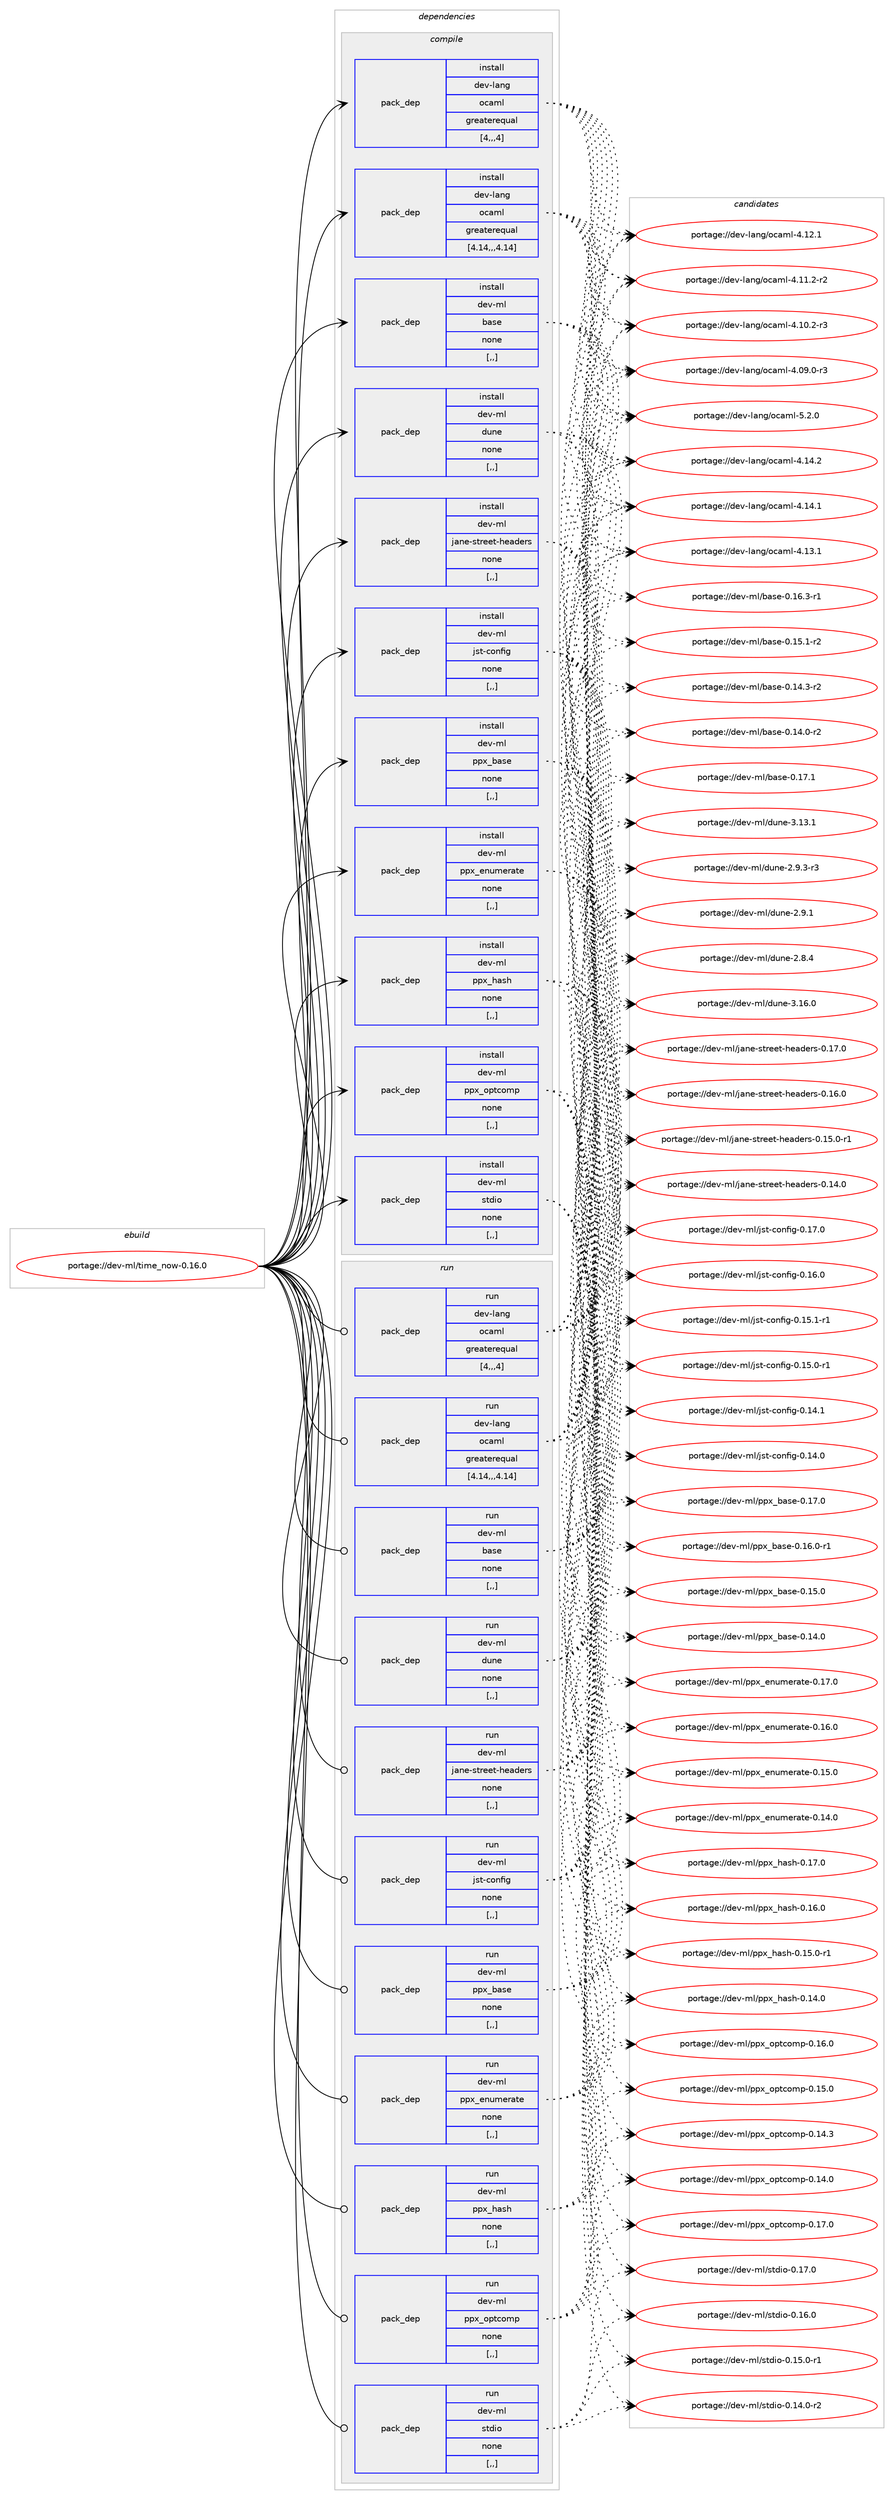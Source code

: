 digraph prolog {

# *************
# Graph options
# *************

newrank=true;
concentrate=true;
compound=true;
graph [rankdir=LR,fontname=Helvetica,fontsize=10,ranksep=1.5];#, ranksep=2.5, nodesep=0.2];
edge  [arrowhead=vee];
node  [fontname=Helvetica,fontsize=10];

# **********
# The ebuild
# **********

subgraph cluster_leftcol {
color=gray;
label=<<i>ebuild</i>>;
id [label="portage://dev-ml/time_now-0.16.0", color=red, width=4, href="../dev-ml/time_now-0.16.0.svg"];
}

# ****************
# The dependencies
# ****************

subgraph cluster_midcol {
color=gray;
label=<<i>dependencies</i>>;
subgraph cluster_compile {
fillcolor="#eeeeee";
style=filled;
label=<<i>compile</i>>;
subgraph pack454555 {
dependency619337 [label=<<TABLE BORDER="0" CELLBORDER="1" CELLSPACING="0" CELLPADDING="4" WIDTH="220"><TR><TD ROWSPAN="6" CELLPADDING="30">pack_dep</TD></TR><TR><TD WIDTH="110">install</TD></TR><TR><TD>dev-lang</TD></TR><TR><TD>ocaml</TD></TR><TR><TD>greaterequal</TD></TR><TR><TD>[4,,,4]</TD></TR></TABLE>>, shape=none, color=blue];
}
id:e -> dependency619337:w [weight=20,style="solid",arrowhead="vee"];
subgraph pack454556 {
dependency619338 [label=<<TABLE BORDER="0" CELLBORDER="1" CELLSPACING="0" CELLPADDING="4" WIDTH="220"><TR><TD ROWSPAN="6" CELLPADDING="30">pack_dep</TD></TR><TR><TD WIDTH="110">install</TD></TR><TR><TD>dev-lang</TD></TR><TR><TD>ocaml</TD></TR><TR><TD>greaterequal</TD></TR><TR><TD>[4.14,,,4.14]</TD></TR></TABLE>>, shape=none, color=blue];
}
id:e -> dependency619338:w [weight=20,style="solid",arrowhead="vee"];
subgraph pack454557 {
dependency619339 [label=<<TABLE BORDER="0" CELLBORDER="1" CELLSPACING="0" CELLPADDING="4" WIDTH="220"><TR><TD ROWSPAN="6" CELLPADDING="30">pack_dep</TD></TR><TR><TD WIDTH="110">install</TD></TR><TR><TD>dev-ml</TD></TR><TR><TD>base</TD></TR><TR><TD>none</TD></TR><TR><TD>[,,]</TD></TR></TABLE>>, shape=none, color=blue];
}
id:e -> dependency619339:w [weight=20,style="solid",arrowhead="vee"];
subgraph pack454558 {
dependency619340 [label=<<TABLE BORDER="0" CELLBORDER="1" CELLSPACING="0" CELLPADDING="4" WIDTH="220"><TR><TD ROWSPAN="6" CELLPADDING="30">pack_dep</TD></TR><TR><TD WIDTH="110">install</TD></TR><TR><TD>dev-ml</TD></TR><TR><TD>dune</TD></TR><TR><TD>none</TD></TR><TR><TD>[,,]</TD></TR></TABLE>>, shape=none, color=blue];
}
id:e -> dependency619340:w [weight=20,style="solid",arrowhead="vee"];
subgraph pack454559 {
dependency619341 [label=<<TABLE BORDER="0" CELLBORDER="1" CELLSPACING="0" CELLPADDING="4" WIDTH="220"><TR><TD ROWSPAN="6" CELLPADDING="30">pack_dep</TD></TR><TR><TD WIDTH="110">install</TD></TR><TR><TD>dev-ml</TD></TR><TR><TD>jane-street-headers</TD></TR><TR><TD>none</TD></TR><TR><TD>[,,]</TD></TR></TABLE>>, shape=none, color=blue];
}
id:e -> dependency619341:w [weight=20,style="solid",arrowhead="vee"];
subgraph pack454560 {
dependency619342 [label=<<TABLE BORDER="0" CELLBORDER="1" CELLSPACING="0" CELLPADDING="4" WIDTH="220"><TR><TD ROWSPAN="6" CELLPADDING="30">pack_dep</TD></TR><TR><TD WIDTH="110">install</TD></TR><TR><TD>dev-ml</TD></TR><TR><TD>jst-config</TD></TR><TR><TD>none</TD></TR><TR><TD>[,,]</TD></TR></TABLE>>, shape=none, color=blue];
}
id:e -> dependency619342:w [weight=20,style="solid",arrowhead="vee"];
subgraph pack454561 {
dependency619343 [label=<<TABLE BORDER="0" CELLBORDER="1" CELLSPACING="0" CELLPADDING="4" WIDTH="220"><TR><TD ROWSPAN="6" CELLPADDING="30">pack_dep</TD></TR><TR><TD WIDTH="110">install</TD></TR><TR><TD>dev-ml</TD></TR><TR><TD>ppx_base</TD></TR><TR><TD>none</TD></TR><TR><TD>[,,]</TD></TR></TABLE>>, shape=none, color=blue];
}
id:e -> dependency619343:w [weight=20,style="solid",arrowhead="vee"];
subgraph pack454562 {
dependency619344 [label=<<TABLE BORDER="0" CELLBORDER="1" CELLSPACING="0" CELLPADDING="4" WIDTH="220"><TR><TD ROWSPAN="6" CELLPADDING="30">pack_dep</TD></TR><TR><TD WIDTH="110">install</TD></TR><TR><TD>dev-ml</TD></TR><TR><TD>ppx_enumerate</TD></TR><TR><TD>none</TD></TR><TR><TD>[,,]</TD></TR></TABLE>>, shape=none, color=blue];
}
id:e -> dependency619344:w [weight=20,style="solid",arrowhead="vee"];
subgraph pack454563 {
dependency619345 [label=<<TABLE BORDER="0" CELLBORDER="1" CELLSPACING="0" CELLPADDING="4" WIDTH="220"><TR><TD ROWSPAN="6" CELLPADDING="30">pack_dep</TD></TR><TR><TD WIDTH="110">install</TD></TR><TR><TD>dev-ml</TD></TR><TR><TD>ppx_hash</TD></TR><TR><TD>none</TD></TR><TR><TD>[,,]</TD></TR></TABLE>>, shape=none, color=blue];
}
id:e -> dependency619345:w [weight=20,style="solid",arrowhead="vee"];
subgraph pack454564 {
dependency619346 [label=<<TABLE BORDER="0" CELLBORDER="1" CELLSPACING="0" CELLPADDING="4" WIDTH="220"><TR><TD ROWSPAN="6" CELLPADDING="30">pack_dep</TD></TR><TR><TD WIDTH="110">install</TD></TR><TR><TD>dev-ml</TD></TR><TR><TD>ppx_optcomp</TD></TR><TR><TD>none</TD></TR><TR><TD>[,,]</TD></TR></TABLE>>, shape=none, color=blue];
}
id:e -> dependency619346:w [weight=20,style="solid",arrowhead="vee"];
subgraph pack454565 {
dependency619347 [label=<<TABLE BORDER="0" CELLBORDER="1" CELLSPACING="0" CELLPADDING="4" WIDTH="220"><TR><TD ROWSPAN="6" CELLPADDING="30">pack_dep</TD></TR><TR><TD WIDTH="110">install</TD></TR><TR><TD>dev-ml</TD></TR><TR><TD>stdio</TD></TR><TR><TD>none</TD></TR><TR><TD>[,,]</TD></TR></TABLE>>, shape=none, color=blue];
}
id:e -> dependency619347:w [weight=20,style="solid",arrowhead="vee"];
}
subgraph cluster_compileandrun {
fillcolor="#eeeeee";
style=filled;
label=<<i>compile and run</i>>;
}
subgraph cluster_run {
fillcolor="#eeeeee";
style=filled;
label=<<i>run</i>>;
subgraph pack454566 {
dependency619348 [label=<<TABLE BORDER="0" CELLBORDER="1" CELLSPACING="0" CELLPADDING="4" WIDTH="220"><TR><TD ROWSPAN="6" CELLPADDING="30">pack_dep</TD></TR><TR><TD WIDTH="110">run</TD></TR><TR><TD>dev-lang</TD></TR><TR><TD>ocaml</TD></TR><TR><TD>greaterequal</TD></TR><TR><TD>[4,,,4]</TD></TR></TABLE>>, shape=none, color=blue];
}
id:e -> dependency619348:w [weight=20,style="solid",arrowhead="odot"];
subgraph pack454567 {
dependency619349 [label=<<TABLE BORDER="0" CELLBORDER="1" CELLSPACING="0" CELLPADDING="4" WIDTH="220"><TR><TD ROWSPAN="6" CELLPADDING="30">pack_dep</TD></TR><TR><TD WIDTH="110">run</TD></TR><TR><TD>dev-lang</TD></TR><TR><TD>ocaml</TD></TR><TR><TD>greaterequal</TD></TR><TR><TD>[4.14,,,4.14]</TD></TR></TABLE>>, shape=none, color=blue];
}
id:e -> dependency619349:w [weight=20,style="solid",arrowhead="odot"];
subgraph pack454568 {
dependency619350 [label=<<TABLE BORDER="0" CELLBORDER="1" CELLSPACING="0" CELLPADDING="4" WIDTH="220"><TR><TD ROWSPAN="6" CELLPADDING="30">pack_dep</TD></TR><TR><TD WIDTH="110">run</TD></TR><TR><TD>dev-ml</TD></TR><TR><TD>base</TD></TR><TR><TD>none</TD></TR><TR><TD>[,,]</TD></TR></TABLE>>, shape=none, color=blue];
}
id:e -> dependency619350:w [weight=20,style="solid",arrowhead="odot"];
subgraph pack454569 {
dependency619351 [label=<<TABLE BORDER="0" CELLBORDER="1" CELLSPACING="0" CELLPADDING="4" WIDTH="220"><TR><TD ROWSPAN="6" CELLPADDING="30">pack_dep</TD></TR><TR><TD WIDTH="110">run</TD></TR><TR><TD>dev-ml</TD></TR><TR><TD>dune</TD></TR><TR><TD>none</TD></TR><TR><TD>[,,]</TD></TR></TABLE>>, shape=none, color=blue];
}
id:e -> dependency619351:w [weight=20,style="solid",arrowhead="odot"];
subgraph pack454570 {
dependency619352 [label=<<TABLE BORDER="0" CELLBORDER="1" CELLSPACING="0" CELLPADDING="4" WIDTH="220"><TR><TD ROWSPAN="6" CELLPADDING="30">pack_dep</TD></TR><TR><TD WIDTH="110">run</TD></TR><TR><TD>dev-ml</TD></TR><TR><TD>jane-street-headers</TD></TR><TR><TD>none</TD></TR><TR><TD>[,,]</TD></TR></TABLE>>, shape=none, color=blue];
}
id:e -> dependency619352:w [weight=20,style="solid",arrowhead="odot"];
subgraph pack454571 {
dependency619353 [label=<<TABLE BORDER="0" CELLBORDER="1" CELLSPACING="0" CELLPADDING="4" WIDTH="220"><TR><TD ROWSPAN="6" CELLPADDING="30">pack_dep</TD></TR><TR><TD WIDTH="110">run</TD></TR><TR><TD>dev-ml</TD></TR><TR><TD>jst-config</TD></TR><TR><TD>none</TD></TR><TR><TD>[,,]</TD></TR></TABLE>>, shape=none, color=blue];
}
id:e -> dependency619353:w [weight=20,style="solid",arrowhead="odot"];
subgraph pack454572 {
dependency619354 [label=<<TABLE BORDER="0" CELLBORDER="1" CELLSPACING="0" CELLPADDING="4" WIDTH="220"><TR><TD ROWSPAN="6" CELLPADDING="30">pack_dep</TD></TR><TR><TD WIDTH="110">run</TD></TR><TR><TD>dev-ml</TD></TR><TR><TD>ppx_base</TD></TR><TR><TD>none</TD></TR><TR><TD>[,,]</TD></TR></TABLE>>, shape=none, color=blue];
}
id:e -> dependency619354:w [weight=20,style="solid",arrowhead="odot"];
subgraph pack454573 {
dependency619355 [label=<<TABLE BORDER="0" CELLBORDER="1" CELLSPACING="0" CELLPADDING="4" WIDTH="220"><TR><TD ROWSPAN="6" CELLPADDING="30">pack_dep</TD></TR><TR><TD WIDTH="110">run</TD></TR><TR><TD>dev-ml</TD></TR><TR><TD>ppx_enumerate</TD></TR><TR><TD>none</TD></TR><TR><TD>[,,]</TD></TR></TABLE>>, shape=none, color=blue];
}
id:e -> dependency619355:w [weight=20,style="solid",arrowhead="odot"];
subgraph pack454574 {
dependency619356 [label=<<TABLE BORDER="0" CELLBORDER="1" CELLSPACING="0" CELLPADDING="4" WIDTH="220"><TR><TD ROWSPAN="6" CELLPADDING="30">pack_dep</TD></TR><TR><TD WIDTH="110">run</TD></TR><TR><TD>dev-ml</TD></TR><TR><TD>ppx_hash</TD></TR><TR><TD>none</TD></TR><TR><TD>[,,]</TD></TR></TABLE>>, shape=none, color=blue];
}
id:e -> dependency619356:w [weight=20,style="solid",arrowhead="odot"];
subgraph pack454575 {
dependency619357 [label=<<TABLE BORDER="0" CELLBORDER="1" CELLSPACING="0" CELLPADDING="4" WIDTH="220"><TR><TD ROWSPAN="6" CELLPADDING="30">pack_dep</TD></TR><TR><TD WIDTH="110">run</TD></TR><TR><TD>dev-ml</TD></TR><TR><TD>ppx_optcomp</TD></TR><TR><TD>none</TD></TR><TR><TD>[,,]</TD></TR></TABLE>>, shape=none, color=blue];
}
id:e -> dependency619357:w [weight=20,style="solid",arrowhead="odot"];
subgraph pack454576 {
dependency619358 [label=<<TABLE BORDER="0" CELLBORDER="1" CELLSPACING="0" CELLPADDING="4" WIDTH="220"><TR><TD ROWSPAN="6" CELLPADDING="30">pack_dep</TD></TR><TR><TD WIDTH="110">run</TD></TR><TR><TD>dev-ml</TD></TR><TR><TD>stdio</TD></TR><TR><TD>none</TD></TR><TR><TD>[,,]</TD></TR></TABLE>>, shape=none, color=blue];
}
id:e -> dependency619358:w [weight=20,style="solid",arrowhead="odot"];
}
}

# **************
# The candidates
# **************

subgraph cluster_choices {
rank=same;
color=gray;
label=<<i>candidates</i>>;

subgraph choice454555 {
color=black;
nodesep=1;
choice1001011184510897110103471119997109108455346504648 [label="portage://dev-lang/ocaml-5.2.0", color=red, width=4,href="../dev-lang/ocaml-5.2.0.svg"];
choice100101118451089711010347111999710910845524649524650 [label="portage://dev-lang/ocaml-4.14.2", color=red, width=4,href="../dev-lang/ocaml-4.14.2.svg"];
choice100101118451089711010347111999710910845524649524649 [label="portage://dev-lang/ocaml-4.14.1", color=red, width=4,href="../dev-lang/ocaml-4.14.1.svg"];
choice100101118451089711010347111999710910845524649514649 [label="portage://dev-lang/ocaml-4.13.1", color=red, width=4,href="../dev-lang/ocaml-4.13.1.svg"];
choice100101118451089711010347111999710910845524649504649 [label="portage://dev-lang/ocaml-4.12.1", color=red, width=4,href="../dev-lang/ocaml-4.12.1.svg"];
choice1001011184510897110103471119997109108455246494946504511450 [label="portage://dev-lang/ocaml-4.11.2-r2", color=red, width=4,href="../dev-lang/ocaml-4.11.2-r2.svg"];
choice1001011184510897110103471119997109108455246494846504511451 [label="portage://dev-lang/ocaml-4.10.2-r3", color=red, width=4,href="../dev-lang/ocaml-4.10.2-r3.svg"];
choice1001011184510897110103471119997109108455246485746484511451 [label="portage://dev-lang/ocaml-4.09.0-r3", color=red, width=4,href="../dev-lang/ocaml-4.09.0-r3.svg"];
dependency619337:e -> choice1001011184510897110103471119997109108455346504648:w [style=dotted,weight="100"];
dependency619337:e -> choice100101118451089711010347111999710910845524649524650:w [style=dotted,weight="100"];
dependency619337:e -> choice100101118451089711010347111999710910845524649524649:w [style=dotted,weight="100"];
dependency619337:e -> choice100101118451089711010347111999710910845524649514649:w [style=dotted,weight="100"];
dependency619337:e -> choice100101118451089711010347111999710910845524649504649:w [style=dotted,weight="100"];
dependency619337:e -> choice1001011184510897110103471119997109108455246494946504511450:w [style=dotted,weight="100"];
dependency619337:e -> choice1001011184510897110103471119997109108455246494846504511451:w [style=dotted,weight="100"];
dependency619337:e -> choice1001011184510897110103471119997109108455246485746484511451:w [style=dotted,weight="100"];
}
subgraph choice454556 {
color=black;
nodesep=1;
choice1001011184510897110103471119997109108455346504648 [label="portage://dev-lang/ocaml-5.2.0", color=red, width=4,href="../dev-lang/ocaml-5.2.0.svg"];
choice100101118451089711010347111999710910845524649524650 [label="portage://dev-lang/ocaml-4.14.2", color=red, width=4,href="../dev-lang/ocaml-4.14.2.svg"];
choice100101118451089711010347111999710910845524649524649 [label="portage://dev-lang/ocaml-4.14.1", color=red, width=4,href="../dev-lang/ocaml-4.14.1.svg"];
choice100101118451089711010347111999710910845524649514649 [label="portage://dev-lang/ocaml-4.13.1", color=red, width=4,href="../dev-lang/ocaml-4.13.1.svg"];
choice100101118451089711010347111999710910845524649504649 [label="portage://dev-lang/ocaml-4.12.1", color=red, width=4,href="../dev-lang/ocaml-4.12.1.svg"];
choice1001011184510897110103471119997109108455246494946504511450 [label="portage://dev-lang/ocaml-4.11.2-r2", color=red, width=4,href="../dev-lang/ocaml-4.11.2-r2.svg"];
choice1001011184510897110103471119997109108455246494846504511451 [label="portage://dev-lang/ocaml-4.10.2-r3", color=red, width=4,href="../dev-lang/ocaml-4.10.2-r3.svg"];
choice1001011184510897110103471119997109108455246485746484511451 [label="portage://dev-lang/ocaml-4.09.0-r3", color=red, width=4,href="../dev-lang/ocaml-4.09.0-r3.svg"];
dependency619338:e -> choice1001011184510897110103471119997109108455346504648:w [style=dotted,weight="100"];
dependency619338:e -> choice100101118451089711010347111999710910845524649524650:w [style=dotted,weight="100"];
dependency619338:e -> choice100101118451089711010347111999710910845524649524649:w [style=dotted,weight="100"];
dependency619338:e -> choice100101118451089711010347111999710910845524649514649:w [style=dotted,weight="100"];
dependency619338:e -> choice100101118451089711010347111999710910845524649504649:w [style=dotted,weight="100"];
dependency619338:e -> choice1001011184510897110103471119997109108455246494946504511450:w [style=dotted,weight="100"];
dependency619338:e -> choice1001011184510897110103471119997109108455246494846504511451:w [style=dotted,weight="100"];
dependency619338:e -> choice1001011184510897110103471119997109108455246485746484511451:w [style=dotted,weight="100"];
}
subgraph choice454557 {
color=black;
nodesep=1;
choice1001011184510910847989711510145484649554649 [label="portage://dev-ml/base-0.17.1", color=red, width=4,href="../dev-ml/base-0.17.1.svg"];
choice10010111845109108479897115101454846495446514511449 [label="portage://dev-ml/base-0.16.3-r1", color=red, width=4,href="../dev-ml/base-0.16.3-r1.svg"];
choice10010111845109108479897115101454846495346494511450 [label="portage://dev-ml/base-0.15.1-r2", color=red, width=4,href="../dev-ml/base-0.15.1-r2.svg"];
choice10010111845109108479897115101454846495246514511450 [label="portage://dev-ml/base-0.14.3-r2", color=red, width=4,href="../dev-ml/base-0.14.3-r2.svg"];
choice10010111845109108479897115101454846495246484511450 [label="portage://dev-ml/base-0.14.0-r2", color=red, width=4,href="../dev-ml/base-0.14.0-r2.svg"];
dependency619339:e -> choice1001011184510910847989711510145484649554649:w [style=dotted,weight="100"];
dependency619339:e -> choice10010111845109108479897115101454846495446514511449:w [style=dotted,weight="100"];
dependency619339:e -> choice10010111845109108479897115101454846495346494511450:w [style=dotted,weight="100"];
dependency619339:e -> choice10010111845109108479897115101454846495246514511450:w [style=dotted,weight="100"];
dependency619339:e -> choice10010111845109108479897115101454846495246484511450:w [style=dotted,weight="100"];
}
subgraph choice454558 {
color=black;
nodesep=1;
choice100101118451091084710011711010145514649544648 [label="portage://dev-ml/dune-3.16.0", color=red, width=4,href="../dev-ml/dune-3.16.0.svg"];
choice100101118451091084710011711010145514649514649 [label="portage://dev-ml/dune-3.13.1", color=red, width=4,href="../dev-ml/dune-3.13.1.svg"];
choice10010111845109108471001171101014550465746514511451 [label="portage://dev-ml/dune-2.9.3-r3", color=red, width=4,href="../dev-ml/dune-2.9.3-r3.svg"];
choice1001011184510910847100117110101455046574649 [label="portage://dev-ml/dune-2.9.1", color=red, width=4,href="../dev-ml/dune-2.9.1.svg"];
choice1001011184510910847100117110101455046564652 [label="portage://dev-ml/dune-2.8.4", color=red, width=4,href="../dev-ml/dune-2.8.4.svg"];
dependency619340:e -> choice100101118451091084710011711010145514649544648:w [style=dotted,weight="100"];
dependency619340:e -> choice100101118451091084710011711010145514649514649:w [style=dotted,weight="100"];
dependency619340:e -> choice10010111845109108471001171101014550465746514511451:w [style=dotted,weight="100"];
dependency619340:e -> choice1001011184510910847100117110101455046574649:w [style=dotted,weight="100"];
dependency619340:e -> choice1001011184510910847100117110101455046564652:w [style=dotted,weight="100"];
}
subgraph choice454559 {
color=black;
nodesep=1;
choice10010111845109108471069711010145115116114101101116451041019710010111411545484649554648 [label="portage://dev-ml/jane-street-headers-0.17.0", color=red, width=4,href="../dev-ml/jane-street-headers-0.17.0.svg"];
choice10010111845109108471069711010145115116114101101116451041019710010111411545484649544648 [label="portage://dev-ml/jane-street-headers-0.16.0", color=red, width=4,href="../dev-ml/jane-street-headers-0.16.0.svg"];
choice100101118451091084710697110101451151161141011011164510410197100101114115454846495346484511449 [label="portage://dev-ml/jane-street-headers-0.15.0-r1", color=red, width=4,href="../dev-ml/jane-street-headers-0.15.0-r1.svg"];
choice10010111845109108471069711010145115116114101101116451041019710010111411545484649524648 [label="portage://dev-ml/jane-street-headers-0.14.0", color=red, width=4,href="../dev-ml/jane-street-headers-0.14.0.svg"];
dependency619341:e -> choice10010111845109108471069711010145115116114101101116451041019710010111411545484649554648:w [style=dotted,weight="100"];
dependency619341:e -> choice10010111845109108471069711010145115116114101101116451041019710010111411545484649544648:w [style=dotted,weight="100"];
dependency619341:e -> choice100101118451091084710697110101451151161141011011164510410197100101114115454846495346484511449:w [style=dotted,weight="100"];
dependency619341:e -> choice10010111845109108471069711010145115116114101101116451041019710010111411545484649524648:w [style=dotted,weight="100"];
}
subgraph choice454560 {
color=black;
nodesep=1;
choice1001011184510910847106115116459911111010210510345484649554648 [label="portage://dev-ml/jst-config-0.17.0", color=red, width=4,href="../dev-ml/jst-config-0.17.0.svg"];
choice1001011184510910847106115116459911111010210510345484649544648 [label="portage://dev-ml/jst-config-0.16.0", color=red, width=4,href="../dev-ml/jst-config-0.16.0.svg"];
choice10010111845109108471061151164599111110102105103454846495346494511449 [label="portage://dev-ml/jst-config-0.15.1-r1", color=red, width=4,href="../dev-ml/jst-config-0.15.1-r1.svg"];
choice10010111845109108471061151164599111110102105103454846495346484511449 [label="portage://dev-ml/jst-config-0.15.0-r1", color=red, width=4,href="../dev-ml/jst-config-0.15.0-r1.svg"];
choice1001011184510910847106115116459911111010210510345484649524649 [label="portage://dev-ml/jst-config-0.14.1", color=red, width=4,href="../dev-ml/jst-config-0.14.1.svg"];
choice1001011184510910847106115116459911111010210510345484649524648 [label="portage://dev-ml/jst-config-0.14.0", color=red, width=4,href="../dev-ml/jst-config-0.14.0.svg"];
dependency619342:e -> choice1001011184510910847106115116459911111010210510345484649554648:w [style=dotted,weight="100"];
dependency619342:e -> choice1001011184510910847106115116459911111010210510345484649544648:w [style=dotted,weight="100"];
dependency619342:e -> choice10010111845109108471061151164599111110102105103454846495346494511449:w [style=dotted,weight="100"];
dependency619342:e -> choice10010111845109108471061151164599111110102105103454846495346484511449:w [style=dotted,weight="100"];
dependency619342:e -> choice1001011184510910847106115116459911111010210510345484649524649:w [style=dotted,weight="100"];
dependency619342:e -> choice1001011184510910847106115116459911111010210510345484649524648:w [style=dotted,weight="100"];
}
subgraph choice454561 {
color=black;
nodesep=1;
choice100101118451091084711211212095989711510145484649554648 [label="portage://dev-ml/ppx_base-0.17.0", color=red, width=4,href="../dev-ml/ppx_base-0.17.0.svg"];
choice1001011184510910847112112120959897115101454846495446484511449 [label="portage://dev-ml/ppx_base-0.16.0-r1", color=red, width=4,href="../dev-ml/ppx_base-0.16.0-r1.svg"];
choice100101118451091084711211212095989711510145484649534648 [label="portage://dev-ml/ppx_base-0.15.0", color=red, width=4,href="../dev-ml/ppx_base-0.15.0.svg"];
choice100101118451091084711211212095989711510145484649524648 [label="portage://dev-ml/ppx_base-0.14.0", color=red, width=4,href="../dev-ml/ppx_base-0.14.0.svg"];
dependency619343:e -> choice100101118451091084711211212095989711510145484649554648:w [style=dotted,weight="100"];
dependency619343:e -> choice1001011184510910847112112120959897115101454846495446484511449:w [style=dotted,weight="100"];
dependency619343:e -> choice100101118451091084711211212095989711510145484649534648:w [style=dotted,weight="100"];
dependency619343:e -> choice100101118451091084711211212095989711510145484649524648:w [style=dotted,weight="100"];
}
subgraph choice454562 {
color=black;
nodesep=1;
choice1001011184510910847112112120951011101171091011149711610145484649554648 [label="portage://dev-ml/ppx_enumerate-0.17.0", color=red, width=4,href="../dev-ml/ppx_enumerate-0.17.0.svg"];
choice1001011184510910847112112120951011101171091011149711610145484649544648 [label="portage://dev-ml/ppx_enumerate-0.16.0", color=red, width=4,href="../dev-ml/ppx_enumerate-0.16.0.svg"];
choice1001011184510910847112112120951011101171091011149711610145484649534648 [label="portage://dev-ml/ppx_enumerate-0.15.0", color=red, width=4,href="../dev-ml/ppx_enumerate-0.15.0.svg"];
choice1001011184510910847112112120951011101171091011149711610145484649524648 [label="portage://dev-ml/ppx_enumerate-0.14.0", color=red, width=4,href="../dev-ml/ppx_enumerate-0.14.0.svg"];
dependency619344:e -> choice1001011184510910847112112120951011101171091011149711610145484649554648:w [style=dotted,weight="100"];
dependency619344:e -> choice1001011184510910847112112120951011101171091011149711610145484649544648:w [style=dotted,weight="100"];
dependency619344:e -> choice1001011184510910847112112120951011101171091011149711610145484649534648:w [style=dotted,weight="100"];
dependency619344:e -> choice1001011184510910847112112120951011101171091011149711610145484649524648:w [style=dotted,weight="100"];
}
subgraph choice454563 {
color=black;
nodesep=1;
choice1001011184510910847112112120951049711510445484649554648 [label="portage://dev-ml/ppx_hash-0.17.0", color=red, width=4,href="../dev-ml/ppx_hash-0.17.0.svg"];
choice1001011184510910847112112120951049711510445484649544648 [label="portage://dev-ml/ppx_hash-0.16.0", color=red, width=4,href="../dev-ml/ppx_hash-0.16.0.svg"];
choice10010111845109108471121121209510497115104454846495346484511449 [label="portage://dev-ml/ppx_hash-0.15.0-r1", color=red, width=4,href="../dev-ml/ppx_hash-0.15.0-r1.svg"];
choice1001011184510910847112112120951049711510445484649524648 [label="portage://dev-ml/ppx_hash-0.14.0", color=red, width=4,href="../dev-ml/ppx_hash-0.14.0.svg"];
dependency619345:e -> choice1001011184510910847112112120951049711510445484649554648:w [style=dotted,weight="100"];
dependency619345:e -> choice1001011184510910847112112120951049711510445484649544648:w [style=dotted,weight="100"];
dependency619345:e -> choice10010111845109108471121121209510497115104454846495346484511449:w [style=dotted,weight="100"];
dependency619345:e -> choice1001011184510910847112112120951049711510445484649524648:w [style=dotted,weight="100"];
}
subgraph choice454564 {
color=black;
nodesep=1;
choice1001011184510910847112112120951111121169911110911245484649554648 [label="portage://dev-ml/ppx_optcomp-0.17.0", color=red, width=4,href="../dev-ml/ppx_optcomp-0.17.0.svg"];
choice1001011184510910847112112120951111121169911110911245484649544648 [label="portage://dev-ml/ppx_optcomp-0.16.0", color=red, width=4,href="../dev-ml/ppx_optcomp-0.16.0.svg"];
choice1001011184510910847112112120951111121169911110911245484649534648 [label="portage://dev-ml/ppx_optcomp-0.15.0", color=red, width=4,href="../dev-ml/ppx_optcomp-0.15.0.svg"];
choice1001011184510910847112112120951111121169911110911245484649524651 [label="portage://dev-ml/ppx_optcomp-0.14.3", color=red, width=4,href="../dev-ml/ppx_optcomp-0.14.3.svg"];
choice1001011184510910847112112120951111121169911110911245484649524648 [label="portage://dev-ml/ppx_optcomp-0.14.0", color=red, width=4,href="../dev-ml/ppx_optcomp-0.14.0.svg"];
dependency619346:e -> choice1001011184510910847112112120951111121169911110911245484649554648:w [style=dotted,weight="100"];
dependency619346:e -> choice1001011184510910847112112120951111121169911110911245484649544648:w [style=dotted,weight="100"];
dependency619346:e -> choice1001011184510910847112112120951111121169911110911245484649534648:w [style=dotted,weight="100"];
dependency619346:e -> choice1001011184510910847112112120951111121169911110911245484649524651:w [style=dotted,weight="100"];
dependency619346:e -> choice1001011184510910847112112120951111121169911110911245484649524648:w [style=dotted,weight="100"];
}
subgraph choice454565 {
color=black;
nodesep=1;
choice100101118451091084711511610010511145484649554648 [label="portage://dev-ml/stdio-0.17.0", color=red, width=4,href="../dev-ml/stdio-0.17.0.svg"];
choice100101118451091084711511610010511145484649544648 [label="portage://dev-ml/stdio-0.16.0", color=red, width=4,href="../dev-ml/stdio-0.16.0.svg"];
choice1001011184510910847115116100105111454846495346484511449 [label="portage://dev-ml/stdio-0.15.0-r1", color=red, width=4,href="../dev-ml/stdio-0.15.0-r1.svg"];
choice1001011184510910847115116100105111454846495246484511450 [label="portage://dev-ml/stdio-0.14.0-r2", color=red, width=4,href="../dev-ml/stdio-0.14.0-r2.svg"];
dependency619347:e -> choice100101118451091084711511610010511145484649554648:w [style=dotted,weight="100"];
dependency619347:e -> choice100101118451091084711511610010511145484649544648:w [style=dotted,weight="100"];
dependency619347:e -> choice1001011184510910847115116100105111454846495346484511449:w [style=dotted,weight="100"];
dependency619347:e -> choice1001011184510910847115116100105111454846495246484511450:w [style=dotted,weight="100"];
}
subgraph choice454566 {
color=black;
nodesep=1;
choice1001011184510897110103471119997109108455346504648 [label="portage://dev-lang/ocaml-5.2.0", color=red, width=4,href="../dev-lang/ocaml-5.2.0.svg"];
choice100101118451089711010347111999710910845524649524650 [label="portage://dev-lang/ocaml-4.14.2", color=red, width=4,href="../dev-lang/ocaml-4.14.2.svg"];
choice100101118451089711010347111999710910845524649524649 [label="portage://dev-lang/ocaml-4.14.1", color=red, width=4,href="../dev-lang/ocaml-4.14.1.svg"];
choice100101118451089711010347111999710910845524649514649 [label="portage://dev-lang/ocaml-4.13.1", color=red, width=4,href="../dev-lang/ocaml-4.13.1.svg"];
choice100101118451089711010347111999710910845524649504649 [label="portage://dev-lang/ocaml-4.12.1", color=red, width=4,href="../dev-lang/ocaml-4.12.1.svg"];
choice1001011184510897110103471119997109108455246494946504511450 [label="portage://dev-lang/ocaml-4.11.2-r2", color=red, width=4,href="../dev-lang/ocaml-4.11.2-r2.svg"];
choice1001011184510897110103471119997109108455246494846504511451 [label="portage://dev-lang/ocaml-4.10.2-r3", color=red, width=4,href="../dev-lang/ocaml-4.10.2-r3.svg"];
choice1001011184510897110103471119997109108455246485746484511451 [label="portage://dev-lang/ocaml-4.09.0-r3", color=red, width=4,href="../dev-lang/ocaml-4.09.0-r3.svg"];
dependency619348:e -> choice1001011184510897110103471119997109108455346504648:w [style=dotted,weight="100"];
dependency619348:e -> choice100101118451089711010347111999710910845524649524650:w [style=dotted,weight="100"];
dependency619348:e -> choice100101118451089711010347111999710910845524649524649:w [style=dotted,weight="100"];
dependency619348:e -> choice100101118451089711010347111999710910845524649514649:w [style=dotted,weight="100"];
dependency619348:e -> choice100101118451089711010347111999710910845524649504649:w [style=dotted,weight="100"];
dependency619348:e -> choice1001011184510897110103471119997109108455246494946504511450:w [style=dotted,weight="100"];
dependency619348:e -> choice1001011184510897110103471119997109108455246494846504511451:w [style=dotted,weight="100"];
dependency619348:e -> choice1001011184510897110103471119997109108455246485746484511451:w [style=dotted,weight="100"];
}
subgraph choice454567 {
color=black;
nodesep=1;
choice1001011184510897110103471119997109108455346504648 [label="portage://dev-lang/ocaml-5.2.0", color=red, width=4,href="../dev-lang/ocaml-5.2.0.svg"];
choice100101118451089711010347111999710910845524649524650 [label="portage://dev-lang/ocaml-4.14.2", color=red, width=4,href="../dev-lang/ocaml-4.14.2.svg"];
choice100101118451089711010347111999710910845524649524649 [label="portage://dev-lang/ocaml-4.14.1", color=red, width=4,href="../dev-lang/ocaml-4.14.1.svg"];
choice100101118451089711010347111999710910845524649514649 [label="portage://dev-lang/ocaml-4.13.1", color=red, width=4,href="../dev-lang/ocaml-4.13.1.svg"];
choice100101118451089711010347111999710910845524649504649 [label="portage://dev-lang/ocaml-4.12.1", color=red, width=4,href="../dev-lang/ocaml-4.12.1.svg"];
choice1001011184510897110103471119997109108455246494946504511450 [label="portage://dev-lang/ocaml-4.11.2-r2", color=red, width=4,href="../dev-lang/ocaml-4.11.2-r2.svg"];
choice1001011184510897110103471119997109108455246494846504511451 [label="portage://dev-lang/ocaml-4.10.2-r3", color=red, width=4,href="../dev-lang/ocaml-4.10.2-r3.svg"];
choice1001011184510897110103471119997109108455246485746484511451 [label="portage://dev-lang/ocaml-4.09.0-r3", color=red, width=4,href="../dev-lang/ocaml-4.09.0-r3.svg"];
dependency619349:e -> choice1001011184510897110103471119997109108455346504648:w [style=dotted,weight="100"];
dependency619349:e -> choice100101118451089711010347111999710910845524649524650:w [style=dotted,weight="100"];
dependency619349:e -> choice100101118451089711010347111999710910845524649524649:w [style=dotted,weight="100"];
dependency619349:e -> choice100101118451089711010347111999710910845524649514649:w [style=dotted,weight="100"];
dependency619349:e -> choice100101118451089711010347111999710910845524649504649:w [style=dotted,weight="100"];
dependency619349:e -> choice1001011184510897110103471119997109108455246494946504511450:w [style=dotted,weight="100"];
dependency619349:e -> choice1001011184510897110103471119997109108455246494846504511451:w [style=dotted,weight="100"];
dependency619349:e -> choice1001011184510897110103471119997109108455246485746484511451:w [style=dotted,weight="100"];
}
subgraph choice454568 {
color=black;
nodesep=1;
choice1001011184510910847989711510145484649554649 [label="portage://dev-ml/base-0.17.1", color=red, width=4,href="../dev-ml/base-0.17.1.svg"];
choice10010111845109108479897115101454846495446514511449 [label="portage://dev-ml/base-0.16.3-r1", color=red, width=4,href="../dev-ml/base-0.16.3-r1.svg"];
choice10010111845109108479897115101454846495346494511450 [label="portage://dev-ml/base-0.15.1-r2", color=red, width=4,href="../dev-ml/base-0.15.1-r2.svg"];
choice10010111845109108479897115101454846495246514511450 [label="portage://dev-ml/base-0.14.3-r2", color=red, width=4,href="../dev-ml/base-0.14.3-r2.svg"];
choice10010111845109108479897115101454846495246484511450 [label="portage://dev-ml/base-0.14.0-r2", color=red, width=4,href="../dev-ml/base-0.14.0-r2.svg"];
dependency619350:e -> choice1001011184510910847989711510145484649554649:w [style=dotted,weight="100"];
dependency619350:e -> choice10010111845109108479897115101454846495446514511449:w [style=dotted,weight="100"];
dependency619350:e -> choice10010111845109108479897115101454846495346494511450:w [style=dotted,weight="100"];
dependency619350:e -> choice10010111845109108479897115101454846495246514511450:w [style=dotted,weight="100"];
dependency619350:e -> choice10010111845109108479897115101454846495246484511450:w [style=dotted,weight="100"];
}
subgraph choice454569 {
color=black;
nodesep=1;
choice100101118451091084710011711010145514649544648 [label="portage://dev-ml/dune-3.16.0", color=red, width=4,href="../dev-ml/dune-3.16.0.svg"];
choice100101118451091084710011711010145514649514649 [label="portage://dev-ml/dune-3.13.1", color=red, width=4,href="../dev-ml/dune-3.13.1.svg"];
choice10010111845109108471001171101014550465746514511451 [label="portage://dev-ml/dune-2.9.3-r3", color=red, width=4,href="../dev-ml/dune-2.9.3-r3.svg"];
choice1001011184510910847100117110101455046574649 [label="portage://dev-ml/dune-2.9.1", color=red, width=4,href="../dev-ml/dune-2.9.1.svg"];
choice1001011184510910847100117110101455046564652 [label="portage://dev-ml/dune-2.8.4", color=red, width=4,href="../dev-ml/dune-2.8.4.svg"];
dependency619351:e -> choice100101118451091084710011711010145514649544648:w [style=dotted,weight="100"];
dependency619351:e -> choice100101118451091084710011711010145514649514649:w [style=dotted,weight="100"];
dependency619351:e -> choice10010111845109108471001171101014550465746514511451:w [style=dotted,weight="100"];
dependency619351:e -> choice1001011184510910847100117110101455046574649:w [style=dotted,weight="100"];
dependency619351:e -> choice1001011184510910847100117110101455046564652:w [style=dotted,weight="100"];
}
subgraph choice454570 {
color=black;
nodesep=1;
choice10010111845109108471069711010145115116114101101116451041019710010111411545484649554648 [label="portage://dev-ml/jane-street-headers-0.17.0", color=red, width=4,href="../dev-ml/jane-street-headers-0.17.0.svg"];
choice10010111845109108471069711010145115116114101101116451041019710010111411545484649544648 [label="portage://dev-ml/jane-street-headers-0.16.0", color=red, width=4,href="../dev-ml/jane-street-headers-0.16.0.svg"];
choice100101118451091084710697110101451151161141011011164510410197100101114115454846495346484511449 [label="portage://dev-ml/jane-street-headers-0.15.0-r1", color=red, width=4,href="../dev-ml/jane-street-headers-0.15.0-r1.svg"];
choice10010111845109108471069711010145115116114101101116451041019710010111411545484649524648 [label="portage://dev-ml/jane-street-headers-0.14.0", color=red, width=4,href="../dev-ml/jane-street-headers-0.14.0.svg"];
dependency619352:e -> choice10010111845109108471069711010145115116114101101116451041019710010111411545484649554648:w [style=dotted,weight="100"];
dependency619352:e -> choice10010111845109108471069711010145115116114101101116451041019710010111411545484649544648:w [style=dotted,weight="100"];
dependency619352:e -> choice100101118451091084710697110101451151161141011011164510410197100101114115454846495346484511449:w [style=dotted,weight="100"];
dependency619352:e -> choice10010111845109108471069711010145115116114101101116451041019710010111411545484649524648:w [style=dotted,weight="100"];
}
subgraph choice454571 {
color=black;
nodesep=1;
choice1001011184510910847106115116459911111010210510345484649554648 [label="portage://dev-ml/jst-config-0.17.0", color=red, width=4,href="../dev-ml/jst-config-0.17.0.svg"];
choice1001011184510910847106115116459911111010210510345484649544648 [label="portage://dev-ml/jst-config-0.16.0", color=red, width=4,href="../dev-ml/jst-config-0.16.0.svg"];
choice10010111845109108471061151164599111110102105103454846495346494511449 [label="portage://dev-ml/jst-config-0.15.1-r1", color=red, width=4,href="../dev-ml/jst-config-0.15.1-r1.svg"];
choice10010111845109108471061151164599111110102105103454846495346484511449 [label="portage://dev-ml/jst-config-0.15.0-r1", color=red, width=4,href="../dev-ml/jst-config-0.15.0-r1.svg"];
choice1001011184510910847106115116459911111010210510345484649524649 [label="portage://dev-ml/jst-config-0.14.1", color=red, width=4,href="../dev-ml/jst-config-0.14.1.svg"];
choice1001011184510910847106115116459911111010210510345484649524648 [label="portage://dev-ml/jst-config-0.14.0", color=red, width=4,href="../dev-ml/jst-config-0.14.0.svg"];
dependency619353:e -> choice1001011184510910847106115116459911111010210510345484649554648:w [style=dotted,weight="100"];
dependency619353:e -> choice1001011184510910847106115116459911111010210510345484649544648:w [style=dotted,weight="100"];
dependency619353:e -> choice10010111845109108471061151164599111110102105103454846495346494511449:w [style=dotted,weight="100"];
dependency619353:e -> choice10010111845109108471061151164599111110102105103454846495346484511449:w [style=dotted,weight="100"];
dependency619353:e -> choice1001011184510910847106115116459911111010210510345484649524649:w [style=dotted,weight="100"];
dependency619353:e -> choice1001011184510910847106115116459911111010210510345484649524648:w [style=dotted,weight="100"];
}
subgraph choice454572 {
color=black;
nodesep=1;
choice100101118451091084711211212095989711510145484649554648 [label="portage://dev-ml/ppx_base-0.17.0", color=red, width=4,href="../dev-ml/ppx_base-0.17.0.svg"];
choice1001011184510910847112112120959897115101454846495446484511449 [label="portage://dev-ml/ppx_base-0.16.0-r1", color=red, width=4,href="../dev-ml/ppx_base-0.16.0-r1.svg"];
choice100101118451091084711211212095989711510145484649534648 [label="portage://dev-ml/ppx_base-0.15.0", color=red, width=4,href="../dev-ml/ppx_base-0.15.0.svg"];
choice100101118451091084711211212095989711510145484649524648 [label="portage://dev-ml/ppx_base-0.14.0", color=red, width=4,href="../dev-ml/ppx_base-0.14.0.svg"];
dependency619354:e -> choice100101118451091084711211212095989711510145484649554648:w [style=dotted,weight="100"];
dependency619354:e -> choice1001011184510910847112112120959897115101454846495446484511449:w [style=dotted,weight="100"];
dependency619354:e -> choice100101118451091084711211212095989711510145484649534648:w [style=dotted,weight="100"];
dependency619354:e -> choice100101118451091084711211212095989711510145484649524648:w [style=dotted,weight="100"];
}
subgraph choice454573 {
color=black;
nodesep=1;
choice1001011184510910847112112120951011101171091011149711610145484649554648 [label="portage://dev-ml/ppx_enumerate-0.17.0", color=red, width=4,href="../dev-ml/ppx_enumerate-0.17.0.svg"];
choice1001011184510910847112112120951011101171091011149711610145484649544648 [label="portage://dev-ml/ppx_enumerate-0.16.0", color=red, width=4,href="../dev-ml/ppx_enumerate-0.16.0.svg"];
choice1001011184510910847112112120951011101171091011149711610145484649534648 [label="portage://dev-ml/ppx_enumerate-0.15.0", color=red, width=4,href="../dev-ml/ppx_enumerate-0.15.0.svg"];
choice1001011184510910847112112120951011101171091011149711610145484649524648 [label="portage://dev-ml/ppx_enumerate-0.14.0", color=red, width=4,href="../dev-ml/ppx_enumerate-0.14.0.svg"];
dependency619355:e -> choice1001011184510910847112112120951011101171091011149711610145484649554648:w [style=dotted,weight="100"];
dependency619355:e -> choice1001011184510910847112112120951011101171091011149711610145484649544648:w [style=dotted,weight="100"];
dependency619355:e -> choice1001011184510910847112112120951011101171091011149711610145484649534648:w [style=dotted,weight="100"];
dependency619355:e -> choice1001011184510910847112112120951011101171091011149711610145484649524648:w [style=dotted,weight="100"];
}
subgraph choice454574 {
color=black;
nodesep=1;
choice1001011184510910847112112120951049711510445484649554648 [label="portage://dev-ml/ppx_hash-0.17.0", color=red, width=4,href="../dev-ml/ppx_hash-0.17.0.svg"];
choice1001011184510910847112112120951049711510445484649544648 [label="portage://dev-ml/ppx_hash-0.16.0", color=red, width=4,href="../dev-ml/ppx_hash-0.16.0.svg"];
choice10010111845109108471121121209510497115104454846495346484511449 [label="portage://dev-ml/ppx_hash-0.15.0-r1", color=red, width=4,href="../dev-ml/ppx_hash-0.15.0-r1.svg"];
choice1001011184510910847112112120951049711510445484649524648 [label="portage://dev-ml/ppx_hash-0.14.0", color=red, width=4,href="../dev-ml/ppx_hash-0.14.0.svg"];
dependency619356:e -> choice1001011184510910847112112120951049711510445484649554648:w [style=dotted,weight="100"];
dependency619356:e -> choice1001011184510910847112112120951049711510445484649544648:w [style=dotted,weight="100"];
dependency619356:e -> choice10010111845109108471121121209510497115104454846495346484511449:w [style=dotted,weight="100"];
dependency619356:e -> choice1001011184510910847112112120951049711510445484649524648:w [style=dotted,weight="100"];
}
subgraph choice454575 {
color=black;
nodesep=1;
choice1001011184510910847112112120951111121169911110911245484649554648 [label="portage://dev-ml/ppx_optcomp-0.17.0", color=red, width=4,href="../dev-ml/ppx_optcomp-0.17.0.svg"];
choice1001011184510910847112112120951111121169911110911245484649544648 [label="portage://dev-ml/ppx_optcomp-0.16.0", color=red, width=4,href="../dev-ml/ppx_optcomp-0.16.0.svg"];
choice1001011184510910847112112120951111121169911110911245484649534648 [label="portage://dev-ml/ppx_optcomp-0.15.0", color=red, width=4,href="../dev-ml/ppx_optcomp-0.15.0.svg"];
choice1001011184510910847112112120951111121169911110911245484649524651 [label="portage://dev-ml/ppx_optcomp-0.14.3", color=red, width=4,href="../dev-ml/ppx_optcomp-0.14.3.svg"];
choice1001011184510910847112112120951111121169911110911245484649524648 [label="portage://dev-ml/ppx_optcomp-0.14.0", color=red, width=4,href="../dev-ml/ppx_optcomp-0.14.0.svg"];
dependency619357:e -> choice1001011184510910847112112120951111121169911110911245484649554648:w [style=dotted,weight="100"];
dependency619357:e -> choice1001011184510910847112112120951111121169911110911245484649544648:w [style=dotted,weight="100"];
dependency619357:e -> choice1001011184510910847112112120951111121169911110911245484649534648:w [style=dotted,weight="100"];
dependency619357:e -> choice1001011184510910847112112120951111121169911110911245484649524651:w [style=dotted,weight="100"];
dependency619357:e -> choice1001011184510910847112112120951111121169911110911245484649524648:w [style=dotted,weight="100"];
}
subgraph choice454576 {
color=black;
nodesep=1;
choice100101118451091084711511610010511145484649554648 [label="portage://dev-ml/stdio-0.17.0", color=red, width=4,href="../dev-ml/stdio-0.17.0.svg"];
choice100101118451091084711511610010511145484649544648 [label="portage://dev-ml/stdio-0.16.0", color=red, width=4,href="../dev-ml/stdio-0.16.0.svg"];
choice1001011184510910847115116100105111454846495346484511449 [label="portage://dev-ml/stdio-0.15.0-r1", color=red, width=4,href="../dev-ml/stdio-0.15.0-r1.svg"];
choice1001011184510910847115116100105111454846495246484511450 [label="portage://dev-ml/stdio-0.14.0-r2", color=red, width=4,href="../dev-ml/stdio-0.14.0-r2.svg"];
dependency619358:e -> choice100101118451091084711511610010511145484649554648:w [style=dotted,weight="100"];
dependency619358:e -> choice100101118451091084711511610010511145484649544648:w [style=dotted,weight="100"];
dependency619358:e -> choice1001011184510910847115116100105111454846495346484511449:w [style=dotted,weight="100"];
dependency619358:e -> choice1001011184510910847115116100105111454846495246484511450:w [style=dotted,weight="100"];
}
}

}
